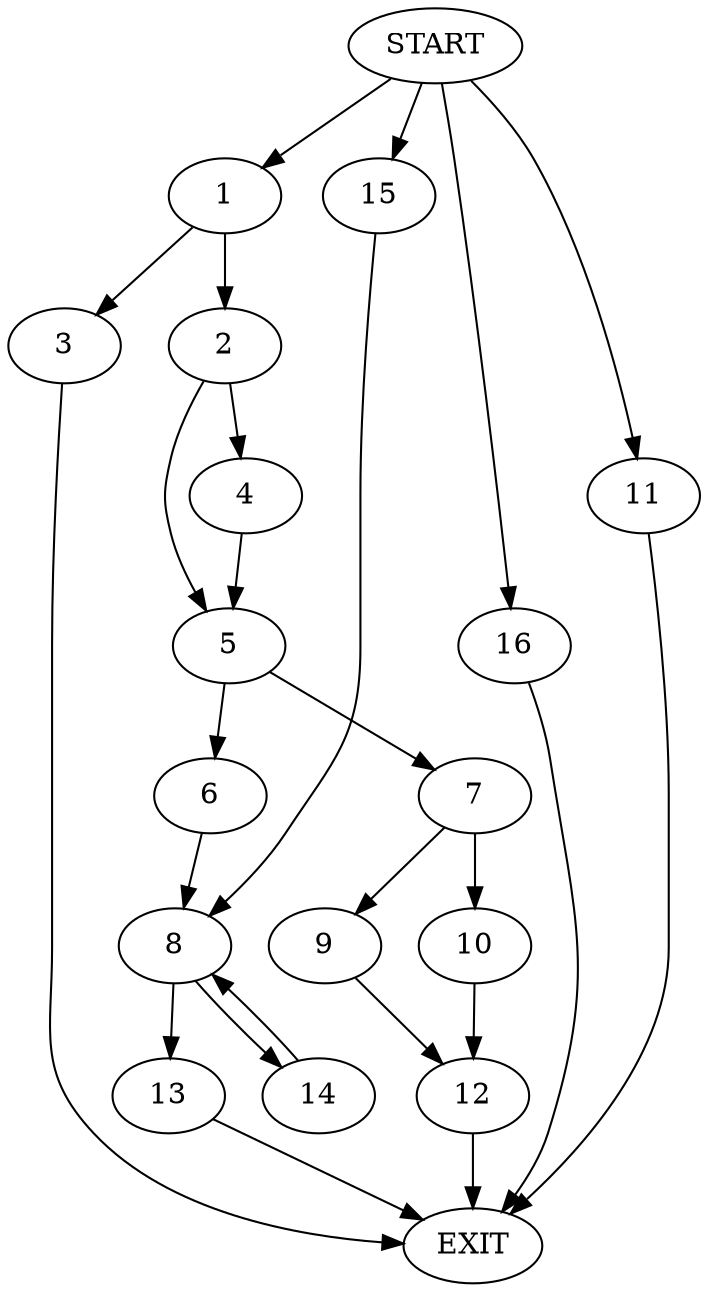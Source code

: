 digraph {
0 [label="START"]
17 [label="EXIT"]
0 -> 1
1 -> 2
1 -> 3
2 -> 4
2 -> 5
3 -> 17
4 -> 5
5 -> 6
5 -> 7
6 -> 8
7 -> 9
7 -> 10
0 -> 11
11 -> 17
10 -> 12
9 -> 12
12 -> 17
8 -> 13
8 -> 14
14 -> 8
13 -> 17
0 -> 15
15 -> 8
0 -> 16
16 -> 17
}
